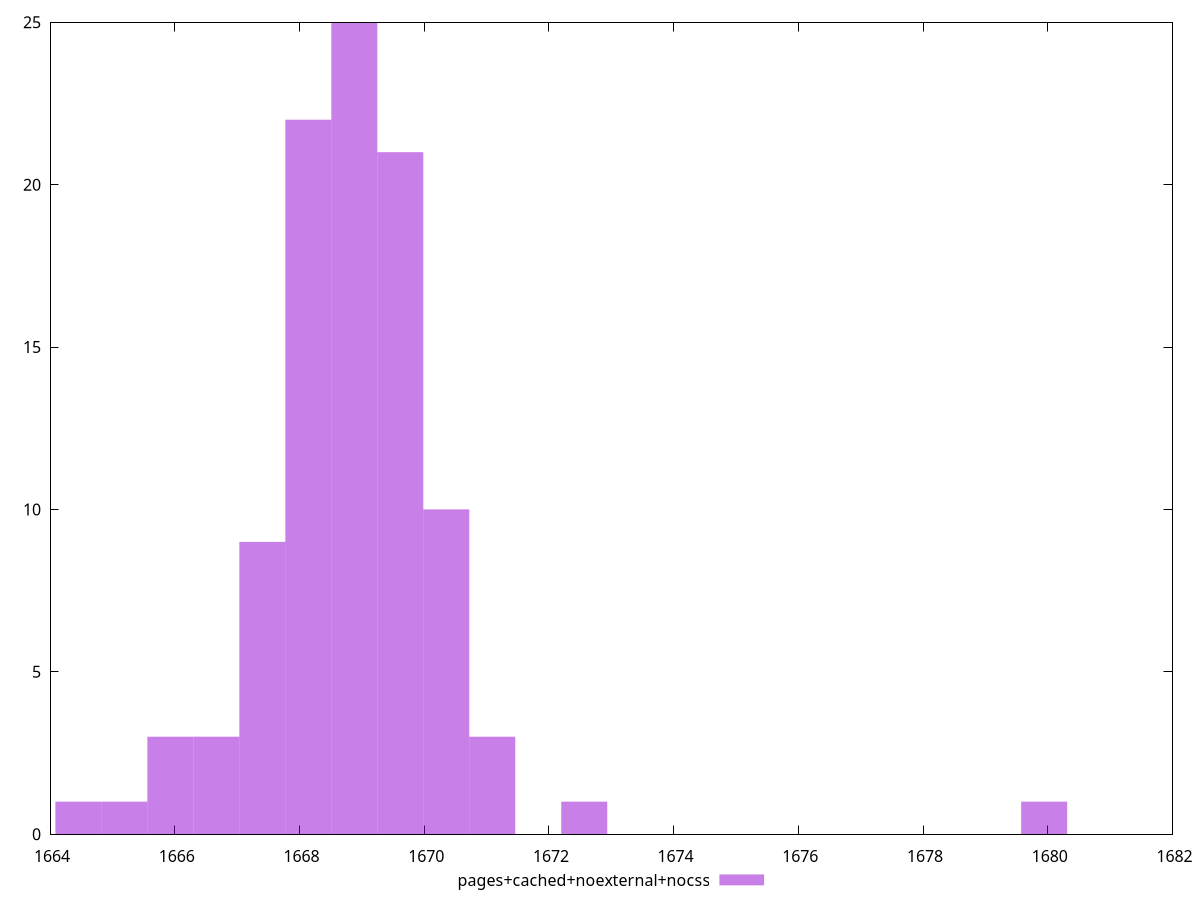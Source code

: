 $_pagesCachedNoexternalNocss <<EOF
1668.8798621862666 25
1671.092252635475 3
1668.1423987031972 22
1669.617325669336 21
1666.6674717370581 3
1667.4049352201275 9
1670.3547891524056 10
1665.192544770919 1
1665.9300082539885 3
1672.567179601614 1
1679.941814432309 1
1664.4550812878497 1
EOF
set key outside below
set terminal pngcairo
set output "report_00005_2020-11-02T22-26-11.212Z/first-cpu-idle/pages+cached+noexternal+nocss//raw_hist.png"
set yrange [0:25]
set boxwidth 0.7374634830694947
set style fill transparent solid 0.5 noborder
plot $_pagesCachedNoexternalNocss title "pages+cached+noexternal+nocss" with boxes ,